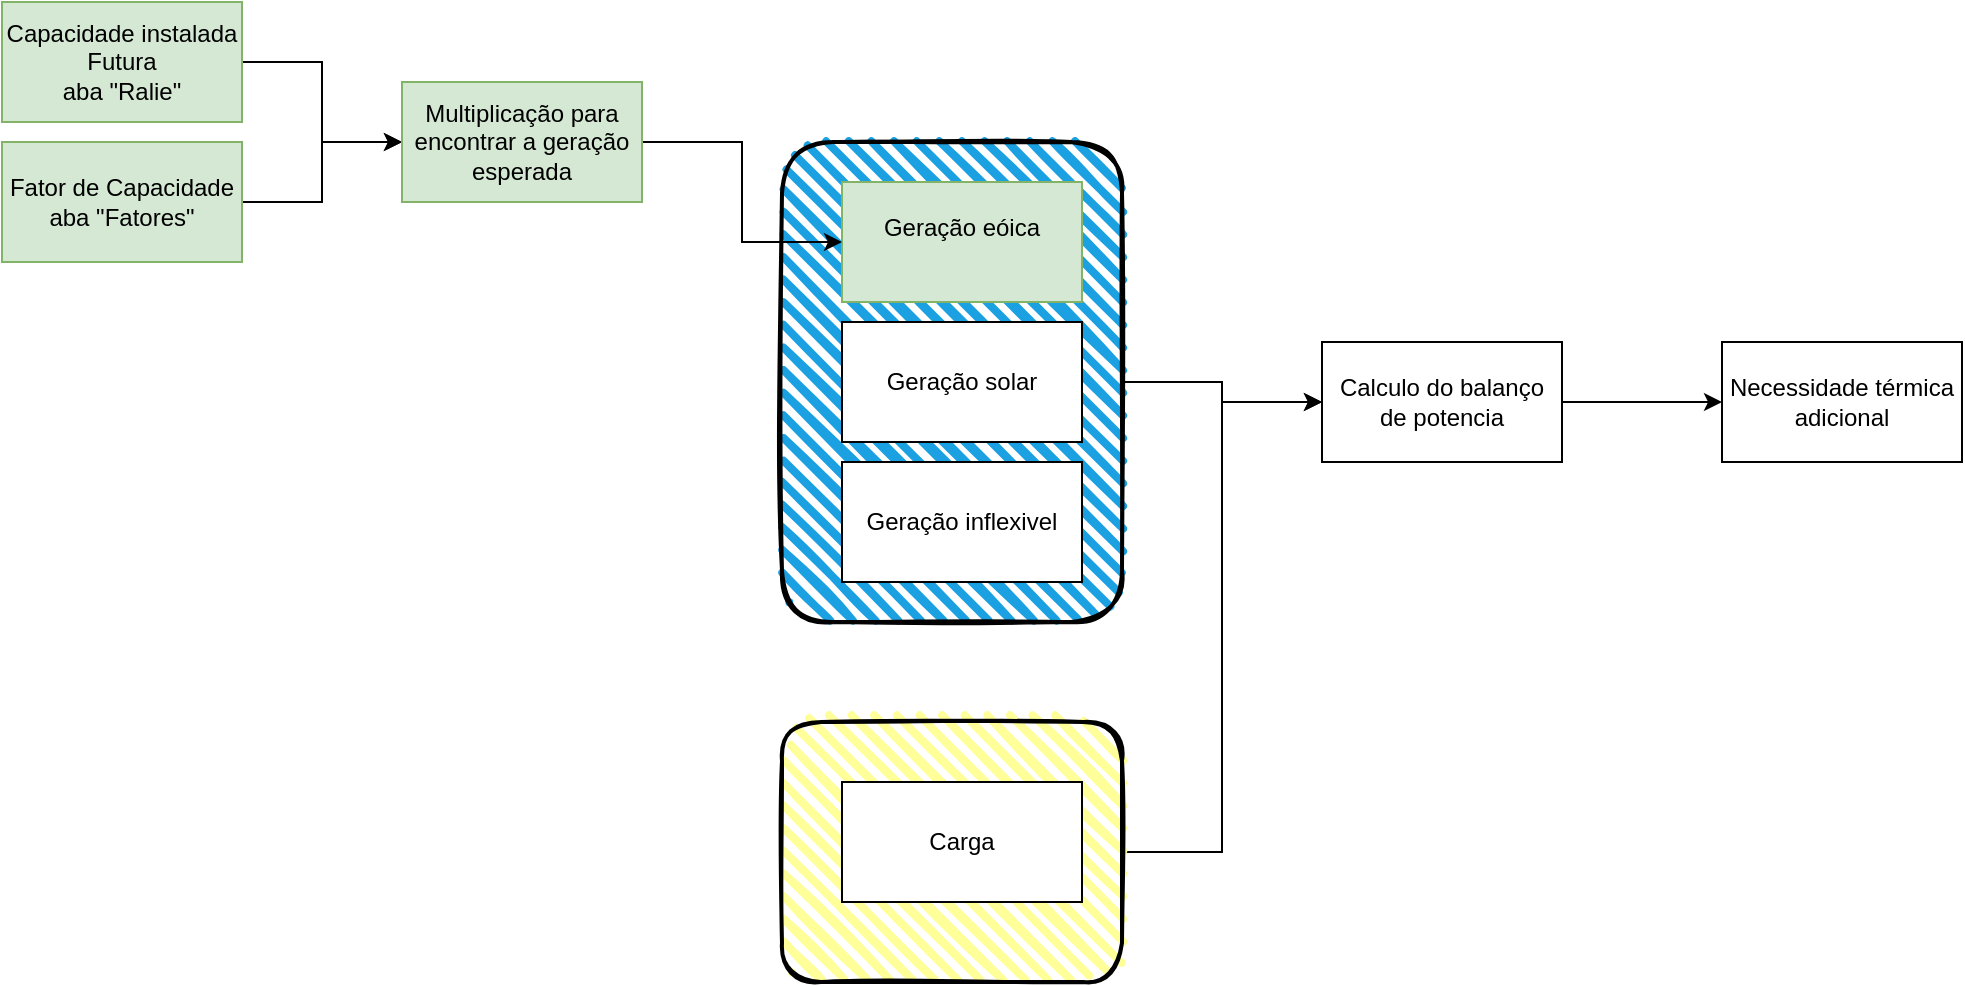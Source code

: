 <mxfile version="26.0.4">
  <diagram name="Página-1" id="IGH3SijZC0XCXyayBciE">
    <mxGraphModel dx="1961" dy="600" grid="1" gridSize="10" guides="1" tooltips="1" connect="1" arrows="1" fold="1" page="1" pageScale="1" pageWidth="827" pageHeight="1169" math="0" shadow="0">
      <root>
        <mxCell id="0" />
        <mxCell id="1" parent="0" />
        <mxCell id="ISXqMz2ciirlBahKiHjV-13" style="edgeStyle=orthogonalEdgeStyle;rounded=0;orthogonalLoop=1;jettySize=auto;html=1;entryX=0;entryY=0.5;entryDx=0;entryDy=0;" edge="1" parent="1" source="ISXqMz2ciirlBahKiHjV-11" target="ISXqMz2ciirlBahKiHjV-1">
          <mxGeometry relative="1" as="geometry" />
        </mxCell>
        <mxCell id="ISXqMz2ciirlBahKiHjV-11" value="" style="rounded=1;whiteSpace=wrap;html=1;strokeWidth=2;fillWeight=4;hachureGap=8;hachureAngle=45;fillColor=#FFFF99;sketch=1;" vertex="1" parent="1">
          <mxGeometry x="80" y="400" width="170" height="130" as="geometry" />
        </mxCell>
        <mxCell id="ISXqMz2ciirlBahKiHjV-12" style="edgeStyle=orthogonalEdgeStyle;rounded=0;orthogonalLoop=1;jettySize=auto;html=1;entryX=0;entryY=0.5;entryDx=0;entryDy=0;" edge="1" parent="1" source="ISXqMz2ciirlBahKiHjV-10" target="ISXqMz2ciirlBahKiHjV-1">
          <mxGeometry relative="1" as="geometry" />
        </mxCell>
        <mxCell id="ISXqMz2ciirlBahKiHjV-10" value="" style="rounded=1;whiteSpace=wrap;html=1;strokeWidth=2;fillWeight=4;hachureGap=8;hachureAngle=45;fillColor=#1ba1e2;sketch=1;" vertex="1" parent="1">
          <mxGeometry x="80" y="110" width="170" height="240" as="geometry" />
        </mxCell>
        <mxCell id="ISXqMz2ciirlBahKiHjV-5" value="" style="edgeStyle=orthogonalEdgeStyle;rounded=0;orthogonalLoop=1;jettySize=auto;html=1;" edge="1" parent="1" source="ISXqMz2ciirlBahKiHjV-1" target="ISXqMz2ciirlBahKiHjV-4">
          <mxGeometry relative="1" as="geometry" />
        </mxCell>
        <mxCell id="ISXqMz2ciirlBahKiHjV-1" value="Calculo do balanço de potencia" style="rounded=0;whiteSpace=wrap;html=1;" vertex="1" parent="1">
          <mxGeometry x="350" y="210" width="120" height="60" as="geometry" />
        </mxCell>
        <mxCell id="ISXqMz2ciirlBahKiHjV-2" value="Geração eóica&lt;div&gt;&lt;br&gt;&lt;/div&gt;" style="rounded=0;whiteSpace=wrap;html=1;fillColor=#d5e8d4;strokeColor=#82b366;" vertex="1" parent="1">
          <mxGeometry x="110" y="130" width="120" height="60" as="geometry" />
        </mxCell>
        <mxCell id="ISXqMz2ciirlBahKiHjV-4" value="Necessidade térmica adicional" style="rounded=0;whiteSpace=wrap;html=1;" vertex="1" parent="1">
          <mxGeometry x="550" y="210" width="120" height="60" as="geometry" />
        </mxCell>
        <mxCell id="ISXqMz2ciirlBahKiHjV-6" value="Geração solar" style="rounded=0;whiteSpace=wrap;html=1;" vertex="1" parent="1">
          <mxGeometry x="110" y="200" width="120" height="60" as="geometry" />
        </mxCell>
        <mxCell id="ISXqMz2ciirlBahKiHjV-8" value="Geração inflexivel" style="rounded=0;whiteSpace=wrap;html=1;" vertex="1" parent="1">
          <mxGeometry x="110" y="270" width="120" height="60" as="geometry" />
        </mxCell>
        <mxCell id="ISXqMz2ciirlBahKiHjV-9" value="Carga" style="rounded=0;whiteSpace=wrap;html=1;" vertex="1" parent="1">
          <mxGeometry x="110" y="430" width="120" height="60" as="geometry" />
        </mxCell>
        <mxCell id="ISXqMz2ciirlBahKiHjV-17" value="" style="edgeStyle=orthogonalEdgeStyle;rounded=0;orthogonalLoop=1;jettySize=auto;html=1;" edge="1" parent="1" source="ISXqMz2ciirlBahKiHjV-14" target="ISXqMz2ciirlBahKiHjV-16">
          <mxGeometry relative="1" as="geometry" />
        </mxCell>
        <mxCell id="ISXqMz2ciirlBahKiHjV-14" value="&lt;div&gt;Capacidade instalada Futura&lt;/div&gt;&lt;div&gt;aba &quot;Ralie&quot;&lt;/div&gt;" style="rounded=0;whiteSpace=wrap;html=1;fillColor=#d5e8d4;strokeColor=#82b366;" vertex="1" parent="1">
          <mxGeometry x="-310" y="40" width="120" height="60" as="geometry" />
        </mxCell>
        <mxCell id="ISXqMz2ciirlBahKiHjV-18" style="edgeStyle=orthogonalEdgeStyle;rounded=0;orthogonalLoop=1;jettySize=auto;html=1;entryX=0;entryY=0.5;entryDx=0;entryDy=0;" edge="1" parent="1" source="ISXqMz2ciirlBahKiHjV-15" target="ISXqMz2ciirlBahKiHjV-16">
          <mxGeometry relative="1" as="geometry" />
        </mxCell>
        <mxCell id="ISXqMz2ciirlBahKiHjV-15" value="&lt;div&gt;Fator de Capacidade&lt;/div&gt;&lt;div&gt;aba &quot;Fatores&quot;&lt;/div&gt;" style="rounded=0;whiteSpace=wrap;html=1;fillColor=#d5e8d4;strokeColor=#82b366;" vertex="1" parent="1">
          <mxGeometry x="-310" y="110" width="120" height="60" as="geometry" />
        </mxCell>
        <mxCell id="ISXqMz2ciirlBahKiHjV-19" style="edgeStyle=orthogonalEdgeStyle;rounded=0;orthogonalLoop=1;jettySize=auto;html=1;entryX=0;entryY=0.5;entryDx=0;entryDy=0;" edge="1" parent="1" source="ISXqMz2ciirlBahKiHjV-16" target="ISXqMz2ciirlBahKiHjV-2">
          <mxGeometry relative="1" as="geometry" />
        </mxCell>
        <mxCell id="ISXqMz2ciirlBahKiHjV-16" value="&lt;div&gt;Multiplicação para encontrar a geração esperada&lt;/div&gt;" style="rounded=0;whiteSpace=wrap;html=1;fillColor=#d5e8d4;strokeColor=#82b366;" vertex="1" parent="1">
          <mxGeometry x="-110" y="80" width="120" height="60" as="geometry" />
        </mxCell>
      </root>
    </mxGraphModel>
  </diagram>
</mxfile>
